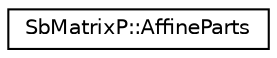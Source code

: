 digraph "Graphical Class Hierarchy"
{
 // LATEX_PDF_SIZE
  edge [fontname="Helvetica",fontsize="10",labelfontname="Helvetica",labelfontsize="10"];
  node [fontname="Helvetica",fontsize="10",shape=record];
  rankdir="LR";
  Node0 [label="SbMatrixP::AffineParts",height=0.2,width=0.4,color="black", fillcolor="white", style="filled",URL="$structSbMatrixP_1_1AffineParts.html",tooltip=" "];
}
